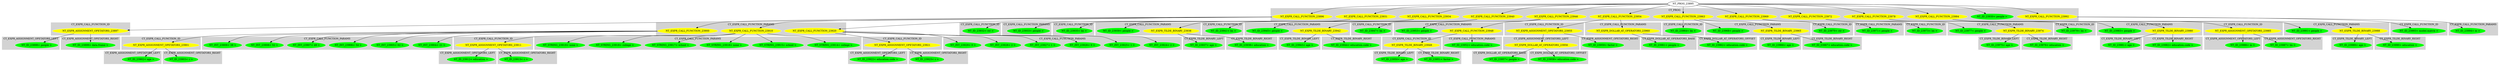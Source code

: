 digraph {

subgraph cluster0 {
 node [style=filled,color=white];
 style=filled;
 color=lightgrey;
 label = "CT_PROG";

"NT_EXPR_CALL_FUNCTION_23896"
 [fillcolor = yellow]
"NT_ID_23930< people >"
 [fillcolor = green]
"NT_EXPR_CALL_FUNCTION_23931"
 [fillcolor = yellow]
"NT_EXPR_CALL_FUNCTION_23934"
 [fillcolor = yellow]
"NT_EXPR_CALL_FUNCTION_23940"
 [fillcolor = yellow]
"NT_EXPR_CALL_FUNCTION_23946"
 [fillcolor = yellow]
"NT_EXPR_CALL_FUNCTION_23954"
 [fillcolor = yellow]
"NT_EXPR_CALL_FUNCTION_23963"
 [fillcolor = yellow]
"NT_EXPR_CALL_FUNCTION_23969"
 [fillcolor = yellow]
"NT_EXPR_CALL_FUNCTION_23972"
 [fillcolor = yellow]
"NT_EXPR_CALL_FUNCTION_23978"
 [fillcolor = yellow]
"NT_EXPR_CALL_FUNCTION_23984"
 [fillcolor = yellow]
"NT_EXPR_CALL_FUNCTION_23992"
 [fillcolor = yellow]
}
"NT_PROG_23895"->"NT_EXPR_CALL_FUNCTION_23896"
subgraph cluster1 {
 node [style=filled,color=white];
 style=filled;
 color=lightgrey;
 label = "CT_EXPR_CALL_FUNCTION_ID";

"NT_EXPR_ASSIGNMENT_OPETATORS_23897"
 [fillcolor = yellow]
}
subgraph cluster2 {
 node [style=filled,color=white];
 style=filled;
 color=lightgrey;
 label = "CT_EXPR_CALL_FUNCTION_PARAMS";

"NT_EXPR_CALL_FUNCTION_23900"
 [fillcolor = yellow]
"NT_EXPR_CALL_FUNCTION_23910"
 [fillcolor = yellow]
"NT_EXPR_CALL_FUNCTION_23920"
 [fillcolor = yellow]
}
"NT_EXPR_CALL_FUNCTION_23896"->"NT_EXPR_ASSIGNMENT_OPETATORS_23897"
subgraph cluster3 {
 node [style=filled,color=white];
 style=filled;
 color=lightgrey;
 label = "CT_EXPR_ASSIGNMENT_OPETATORS_LEFT";

"NT_ID_23898< people >"
 [fillcolor = green]
}
subgraph cluster4 {
 node [style=filled,color=white];
 style=filled;
 color=lightgrey;
 label = "CT_EXPR_ASSIGNMENT_OPETATORS_RIGHT";

"NT_ID_23899< data.frame >"
 [fillcolor = green]
}
"NT_EXPR_ASSIGNMENT_OPETATORS_23897"->"NT_ID_23898< people >"
"NT_EXPR_ASSIGNMENT_OPETATORS_23897"->"NT_ID_23899< data.frame >"
"NT_EXPR_CALL_FUNCTION_23896"->"NT_EXPR_CALL_FUNCTION_23900"
subgraph cluster5 {
 node [style=filled,color=white];
 style=filled;
 color=lightgrey;
 label = "CT_EXPR_CALL_FUNCTION_ID";

"NT_EXPR_ASSIGNMENT_OPETATORS_23901"
 [fillcolor = yellow]
}
subgraph cluster6 {
 node [style=filled,color=white];
 style=filled;
 color=lightgrey;
 label = "CT_EXPR_CALL_FUNCTION_PARAMS";

"NT_INT_23904< 21 >"
 [fillcolor = green]
"NT_INT_23905< 62 >"
 [fillcolor = green]
"NT_INT_23906< 54 >"
 [fillcolor = green]
"NT_INT_23907< 49 >"
 [fillcolor = green]
"NT_INT_23908< 52 >"
 [fillcolor = green]
"NT_INT_23909< 38 >"
 [fillcolor = green]
}
"NT_EXPR_CALL_FUNCTION_23900"->"NT_EXPR_ASSIGNMENT_OPETATORS_23901"
subgraph cluster7 {
 node [style=filled,color=white];
 style=filled;
 color=lightgrey;
 label = "CT_EXPR_ASSIGNMENT_OPETATORS_LEFT";

"NT_ID_23902< age >"
 [fillcolor = green]
}
subgraph cluster8 {
 node [style=filled,color=white];
 style=filled;
 color=lightgrey;
 label = "CT_EXPR_ASSIGNMENT_OPETATORS_RIGHT";

"NT_ID_23903< c >"
 [fillcolor = green]
}
"NT_EXPR_ASSIGNMENT_OPETATORS_23901"->"NT_ID_23902< age >"
"NT_EXPR_ASSIGNMENT_OPETATORS_23901"->"NT_ID_23903< c >"
"NT_EXPR_CALL_FUNCTION_23900"->"NT_INT_23904< 21 >"
"NT_EXPR_CALL_FUNCTION_23900"->"NT_INT_23905< 62 >"
"NT_EXPR_CALL_FUNCTION_23900"->"NT_INT_23906< 54 >"
"NT_EXPR_CALL_FUNCTION_23900"->"NT_INT_23907< 49 >"
"NT_EXPR_CALL_FUNCTION_23900"->"NT_INT_23908< 52 >"
"NT_EXPR_CALL_FUNCTION_23900"->"NT_INT_23909< 38 >"
"NT_EXPR_CALL_FUNCTION_23896"->"NT_EXPR_CALL_FUNCTION_23910"
subgraph cluster9 {
 node [style=filled,color=white];
 style=filled;
 color=lightgrey;
 label = "CT_EXPR_CALL_FUNCTION_ID";

"NT_EXPR_ASSIGNMENT_OPETATORS_23911"
 [fillcolor = yellow]
}
subgraph cluster10 {
 node [style=filled,color=white];
 style=filled;
 color=lightgrey;
 label = "CT_EXPR_CALL_FUNCTION_PARAMS";

"NT_STRING_23914< college >"
 [fillcolor = green]
"NT_STRING_23915< school >"
 [fillcolor = green]
"NT_STRING_23916< none >"
 [fillcolor = green]
"NT_STRING_23917< school >"
 [fillcolor = green]
"NT_STRING_23918< college >"
 [fillcolor = green]
"NT_STRING_23919< none >"
 [fillcolor = green]
}
"NT_EXPR_CALL_FUNCTION_23910"->"NT_EXPR_ASSIGNMENT_OPETATORS_23911"
subgraph cluster11 {
 node [style=filled,color=white];
 style=filled;
 color=lightgrey;
 label = "CT_EXPR_ASSIGNMENT_OPETATORS_LEFT";

"NT_ID_23912< education >"
 [fillcolor = green]
}
subgraph cluster12 {
 node [style=filled,color=white];
 style=filled;
 color=lightgrey;
 label = "CT_EXPR_ASSIGNMENT_OPETATORS_RIGHT";

"NT_ID_23913< c >"
 [fillcolor = green]
}
"NT_EXPR_ASSIGNMENT_OPETATORS_23911"->"NT_ID_23912< education >"
"NT_EXPR_ASSIGNMENT_OPETATORS_23911"->"NT_ID_23913< c >"
"NT_EXPR_CALL_FUNCTION_23910"->"NT_STRING_23914< college >"
"NT_EXPR_CALL_FUNCTION_23910"->"NT_STRING_23915< school >"
"NT_EXPR_CALL_FUNCTION_23910"->"NT_STRING_23916< none >"
"NT_EXPR_CALL_FUNCTION_23910"->"NT_STRING_23917< school >"
"NT_EXPR_CALL_FUNCTION_23910"->"NT_STRING_23918< college >"
"NT_EXPR_CALL_FUNCTION_23910"->"NT_STRING_23919< none >"
"NT_EXPR_CALL_FUNCTION_23896"->"NT_EXPR_CALL_FUNCTION_23920"
subgraph cluster13 {
 node [style=filled,color=white];
 style=filled;
 color=lightgrey;
 label = "CT_EXPR_CALL_FUNCTION_ID";

"NT_EXPR_ASSIGNMENT_OPETATORS_23921"
 [fillcolor = yellow]
}
subgraph cluster14 {
 node [style=filled,color=white];
 style=filled;
 color=lightgrey;
 label = "CT_EXPR_CALL_FUNCTION_PARAMS";

"NT_INT_23924< 2 >"
 [fillcolor = green]
"NT_INT_23925< 1 >"
 [fillcolor = green]
"NT_INT_23926< 0 >"
 [fillcolor = green]
"NT_INT_23927< 1 >"
 [fillcolor = green]
"NT_INT_23928< 2 >"
 [fillcolor = green]
"NT_INT_23929< 0 >"
 [fillcolor = green]
}
"NT_EXPR_CALL_FUNCTION_23920"->"NT_EXPR_ASSIGNMENT_OPETATORS_23921"
subgraph cluster15 {
 node [style=filled,color=white];
 style=filled;
 color=lightgrey;
 label = "CT_EXPR_ASSIGNMENT_OPETATORS_LEFT";

"NT_ID_23922< education.code >"
 [fillcolor = green]
}
subgraph cluster16 {
 node [style=filled,color=white];
 style=filled;
 color=lightgrey;
 label = "CT_EXPR_ASSIGNMENT_OPETATORS_RIGHT";

"NT_ID_23923< c >"
 [fillcolor = green]
}
"NT_EXPR_ASSIGNMENT_OPETATORS_23921"->"NT_ID_23922< education.code >"
"NT_EXPR_ASSIGNMENT_OPETATORS_23921"->"NT_ID_23923< c >"
"NT_EXPR_CALL_FUNCTION_23920"->"NT_INT_23924< 2 >"
"NT_EXPR_CALL_FUNCTION_23920"->"NT_INT_23925< 1 >"
"NT_EXPR_CALL_FUNCTION_23920"->"NT_INT_23926< 0 >"
"NT_EXPR_CALL_FUNCTION_23920"->"NT_INT_23927< 1 >"
"NT_EXPR_CALL_FUNCTION_23920"->"NT_INT_23928< 2 >"
"NT_EXPR_CALL_FUNCTION_23920"->"NT_INT_23929< 0 >"
"NT_PROG_23895"->"NT_ID_23930< people >"
"NT_PROG_23895"->"NT_EXPR_CALL_FUNCTION_23931"
subgraph cluster17 {
 node [style=filled,color=white];
 style=filled;
 color=lightgrey;
 label = "CT_EXPR_CALL_FUNCTION_ID";

"NT_ID_23932< str >"
 [fillcolor = green]
}
subgraph cluster18 {
 node [style=filled,color=white];
 style=filled;
 color=lightgrey;
 label = "CT_EXPR_CALL_FUNCTION_PARAMS";

"NT_ID_23933< people >"
 [fillcolor = green]
}
"NT_EXPR_CALL_FUNCTION_23931"->"NT_ID_23932< str >"
"NT_EXPR_CALL_FUNCTION_23931"->"NT_ID_23933< people >"
"NT_PROG_23895"->"NT_EXPR_CALL_FUNCTION_23934"
subgraph cluster19 {
 node [style=filled,color=white];
 style=filled;
 color=lightgrey;
 label = "CT_EXPR_CALL_FUNCTION_ID";

"NT_ID_23935< lm >"
 [fillcolor = green]
}
subgraph cluster20 {
 node [style=filled,color=white];
 style=filled;
 color=lightgrey;
 label = "CT_EXPR_CALL_FUNCTION_PARAMS";

"NT_EXPR_TILDE_BINARY_23936"
 [fillcolor = yellow]
"NT_ID_23939< people >"
 [fillcolor = green]
}
"NT_EXPR_CALL_FUNCTION_23934"->"NT_ID_23935< lm >"
"NT_EXPR_CALL_FUNCTION_23934"->"NT_EXPR_TILDE_BINARY_23936"
subgraph cluster21 {
 node [style=filled,color=white];
 style=filled;
 color=lightgrey;
 label = "CT_EXPR_TILDE_BINARY_LEFT";

"NT_ID_23937< age >"
 [fillcolor = green]
}
subgraph cluster22 {
 node [style=filled,color=white];
 style=filled;
 color=lightgrey;
 label = "CT_EXPR_TILDE_BINARY_RIGHT";

"NT_ID_23938< education >"
 [fillcolor = green]
}
"NT_EXPR_TILDE_BINARY_23936"->"NT_ID_23937< age >"
"NT_EXPR_TILDE_BINARY_23936"->"NT_ID_23938< education >"
"NT_EXPR_CALL_FUNCTION_23934"->"NT_ID_23939< people >"
"NT_PROG_23895"->"NT_EXPR_CALL_FUNCTION_23940"
subgraph cluster23 {
 node [style=filled,color=white];
 style=filled;
 color=lightgrey;
 label = "CT_EXPR_CALL_FUNCTION_ID";

"NT_ID_23941< lm >"
 [fillcolor = green]
}
subgraph cluster24 {
 node [style=filled,color=white];
 style=filled;
 color=lightgrey;
 label = "CT_EXPR_CALL_FUNCTION_PARAMS";

"NT_EXPR_TILDE_BINARY_23942"
 [fillcolor = yellow]
"NT_ID_23945< people >"
 [fillcolor = green]
}
"NT_EXPR_CALL_FUNCTION_23940"->"NT_ID_23941< lm >"
"NT_EXPR_CALL_FUNCTION_23940"->"NT_EXPR_TILDE_BINARY_23942"
subgraph cluster25 {
 node [style=filled,color=white];
 style=filled;
 color=lightgrey;
 label = "CT_EXPR_TILDE_BINARY_LEFT";

"NT_ID_23943< age >"
 [fillcolor = green]
}
subgraph cluster26 {
 node [style=filled,color=white];
 style=filled;
 color=lightgrey;
 label = "CT_EXPR_TILDE_BINARY_RIGHT";

"NT_ID_23944< education.code >"
 [fillcolor = green]
}
"NT_EXPR_TILDE_BINARY_23942"->"NT_ID_23943< age >"
"NT_EXPR_TILDE_BINARY_23942"->"NT_ID_23944< education.code >"
"NT_EXPR_CALL_FUNCTION_23940"->"NT_ID_23945< people >"
"NT_PROG_23895"->"NT_EXPR_CALL_FUNCTION_23946"
subgraph cluster27 {
 node [style=filled,color=white];
 style=filled;
 color=lightgrey;
 label = "CT_EXPR_CALL_FUNCTION_ID";

"NT_ID_23947< lm >"
 [fillcolor = green]
}
subgraph cluster28 {
 node [style=filled,color=white];
 style=filled;
 color=lightgrey;
 label = "CT_EXPR_CALL_FUNCTION_PARAMS";

"NT_EXPR_CALL_FUNCTION_23948"
 [fillcolor = yellow]
"NT_ID_23953< people >"
 [fillcolor = green]
}
"NT_EXPR_CALL_FUNCTION_23946"->"NT_ID_23947< lm >"
"NT_EXPR_CALL_FUNCTION_23946"->"NT_EXPR_CALL_FUNCTION_23948"
subgraph cluster29 {
 node [style=filled,color=white];
 style=filled;
 color=lightgrey;
 label = "CT_EXPR_CALL_FUNCTION_ID";

"NT_EXPR_TILDE_BINARY_23949"
 [fillcolor = yellow]
}
subgraph cluster30 {
 node [style=filled,color=white];
 style=filled;
 color=lightgrey;
 label = "CT_EXPR_CALL_FUNCTION_PARAMS";

"NT_ID_23952< education.code >"
 [fillcolor = green]
}
"NT_EXPR_CALL_FUNCTION_23948"->"NT_EXPR_TILDE_BINARY_23949"
subgraph cluster31 {
 node [style=filled,color=white];
 style=filled;
 color=lightgrey;
 label = "CT_EXPR_TILDE_BINARY_LEFT";

"NT_ID_23950< age >"
 [fillcolor = green]
}
subgraph cluster32 {
 node [style=filled,color=white];
 style=filled;
 color=lightgrey;
 label = "CT_EXPR_TILDE_BINARY_RIGHT";

"NT_ID_23951< factor >"
 [fillcolor = green]
}
"NT_EXPR_TILDE_BINARY_23949"->"NT_ID_23950< age >"
"NT_EXPR_TILDE_BINARY_23949"->"NT_ID_23951< factor >"
"NT_EXPR_CALL_FUNCTION_23948"->"NT_ID_23952< education.code >"
"NT_EXPR_CALL_FUNCTION_23946"->"NT_ID_23953< people >"
"NT_PROG_23895"->"NT_EXPR_CALL_FUNCTION_23954"
subgraph cluster33 {
 node [style=filled,color=white];
 style=filled;
 color=lightgrey;
 label = "CT_EXPR_CALL_FUNCTION_ID";

"NT_EXPR_ASSIGNMENT_OPETATORS_23955"
 [fillcolor = yellow]
}
subgraph cluster34 {
 node [style=filled,color=white];
 style=filled;
 color=lightgrey;
 label = "CT_EXPR_CALL_FUNCTION_PARAMS";

"NT_EXPR_DOLLAR_AT_OPERATORS_23960"
 [fillcolor = yellow]
}
"NT_EXPR_CALL_FUNCTION_23954"->"NT_EXPR_ASSIGNMENT_OPETATORS_23955"
subgraph cluster35 {
 node [style=filled,color=white];
 style=filled;
 color=lightgrey;
 label = "CT_EXPR_ASSIGNMENT_OPETATORS_LEFT";

"NT_EXPR_DOLLAR_AT_OPERATORS_23956"
 [fillcolor = yellow]
}
subgraph cluster36 {
 node [style=filled,color=white];
 style=filled;
 color=lightgrey;
 label = "CT_EXPR_ASSIGNMENT_OPETATORS_RIGHT";

"NT_ID_23959< factor >"
 [fillcolor = green]
}
"NT_EXPR_ASSIGNMENT_OPETATORS_23955"->"NT_EXPR_DOLLAR_AT_OPERATORS_23956"
subgraph cluster37 {
 node [style=filled,color=white];
 style=filled;
 color=lightgrey;
 label = "CT_EXPR_DOLLAR_AT_OPERATORS_BASE";

"NT_ID_23957< people >"
 [fillcolor = green]
}
subgraph cluster38 {
 node [style=filled,color=white];
 style=filled;
 color=lightgrey;
 label = "CT_EXPR_DOLLAR_AT_OPERATORS_OFFSET";

"NT_ID_23958< education.code >"
 [fillcolor = green]
}
"NT_EXPR_DOLLAR_AT_OPERATORS_23956"->"NT_ID_23957< people >"
"NT_EXPR_DOLLAR_AT_OPERATORS_23956"->"NT_ID_23958< education.code >"
"NT_EXPR_ASSIGNMENT_OPETATORS_23955"->"NT_ID_23959< factor >"
"NT_EXPR_CALL_FUNCTION_23954"->"NT_EXPR_DOLLAR_AT_OPERATORS_23960"
subgraph cluster39 {
 node [style=filled,color=white];
 style=filled;
 color=lightgrey;
 label = "CT_EXPR_DOLLAR_AT_OPERATORS_BASE";

"NT_ID_23961< people >"
 [fillcolor = green]
}
subgraph cluster40 {
 node [style=filled,color=white];
 style=filled;
 color=lightgrey;
 label = "CT_EXPR_DOLLAR_AT_OPERATORS_OFFSET";

"NT_ID_23962< education.code >"
 [fillcolor = green]
}
"NT_EXPR_DOLLAR_AT_OPERATORS_23960"->"NT_ID_23961< people >"
"NT_EXPR_DOLLAR_AT_OPERATORS_23960"->"NT_ID_23962< education.code >"
"NT_PROG_23895"->"NT_EXPR_CALL_FUNCTION_23963"
subgraph cluster41 {
 node [style=filled,color=white];
 style=filled;
 color=lightgrey;
 label = "CT_EXPR_CALL_FUNCTION_ID";

"NT_ID_23964< lm >"
 [fillcolor = green]
}
subgraph cluster42 {
 node [style=filled,color=white];
 style=filled;
 color=lightgrey;
 label = "CT_EXPR_CALL_FUNCTION_PARAMS";

"NT_EXPR_TILDE_BINARY_23965"
 [fillcolor = yellow]
"NT_ID_23968< people >"
 [fillcolor = green]
}
"NT_EXPR_CALL_FUNCTION_23963"->"NT_ID_23964< lm >"
"NT_EXPR_CALL_FUNCTION_23963"->"NT_EXPR_TILDE_BINARY_23965"
subgraph cluster43 {
 node [style=filled,color=white];
 style=filled;
 color=lightgrey;
 label = "CT_EXPR_TILDE_BINARY_LEFT";

"NT_ID_23966< age >"
 [fillcolor = green]
}
subgraph cluster44 {
 node [style=filled,color=white];
 style=filled;
 color=lightgrey;
 label = "CT_EXPR_TILDE_BINARY_RIGHT";

"NT_ID_23967< education.code >"
 [fillcolor = green]
}
"NT_EXPR_TILDE_BINARY_23965"->"NT_ID_23966< age >"
"NT_EXPR_TILDE_BINARY_23965"->"NT_ID_23967< education.code >"
"NT_EXPR_CALL_FUNCTION_23963"->"NT_ID_23968< people >"
"NT_PROG_23895"->"NT_EXPR_CALL_FUNCTION_23969"
subgraph cluster45 {
 node [style=filled,color=white];
 style=filled;
 color=lightgrey;
 label = "CT_EXPR_CALL_FUNCTION_ID";

"NT_ID_23970< str >"
 [fillcolor = green]
}
subgraph cluster46 {
 node [style=filled,color=white];
 style=filled;
 color=lightgrey;
 label = "CT_EXPR_CALL_FUNCTION_PARAMS";

"NT_ID_23971< people >"
 [fillcolor = green]
}
"NT_EXPR_CALL_FUNCTION_23969"->"NT_ID_23970< str >"
"NT_EXPR_CALL_FUNCTION_23969"->"NT_ID_23971< people >"
"NT_PROG_23895"->"NT_EXPR_CALL_FUNCTION_23972"
subgraph cluster47 {
 node [style=filled,color=white];
 style=filled;
 color=lightgrey;
 label = "CT_EXPR_CALL_FUNCTION_ID";

"NT_ID_23973< lm >"
 [fillcolor = green]
}
subgraph cluster48 {
 node [style=filled,color=white];
 style=filled;
 color=lightgrey;
 label = "CT_EXPR_CALL_FUNCTION_PARAMS";

"NT_EXPR_TILDE_BINARY_23974"
 [fillcolor = yellow]
"NT_ID_23977< people >"
 [fillcolor = green]
}
"NT_EXPR_CALL_FUNCTION_23972"->"NT_ID_23973< lm >"
"NT_EXPR_CALL_FUNCTION_23972"->"NT_EXPR_TILDE_BINARY_23974"
subgraph cluster49 {
 node [style=filled,color=white];
 style=filled;
 color=lightgrey;
 label = "CT_EXPR_TILDE_BINARY_LEFT";

"NT_ID_23975< age >"
 [fillcolor = green]
}
subgraph cluster50 {
 node [style=filled,color=white];
 style=filled;
 color=lightgrey;
 label = "CT_EXPR_TILDE_BINARY_RIGHT";

"NT_ID_23976< education >"
 [fillcolor = green]
}
"NT_EXPR_TILDE_BINARY_23974"->"NT_ID_23975< age >"
"NT_EXPR_TILDE_BINARY_23974"->"NT_ID_23976< education >"
"NT_EXPR_CALL_FUNCTION_23972"->"NT_ID_23977< people >"
"NT_PROG_23895"->"NT_EXPR_CALL_FUNCTION_23978"
subgraph cluster51 {
 node [style=filled,color=white];
 style=filled;
 color=lightgrey;
 label = "CT_EXPR_CALL_FUNCTION_ID";

"NT_ID_23979< lm >"
 [fillcolor = green]
}
subgraph cluster52 {
 node [style=filled,color=white];
 style=filled;
 color=lightgrey;
 label = "CT_EXPR_CALL_FUNCTION_PARAMS";

"NT_EXPR_TILDE_BINARY_23980"
 [fillcolor = yellow]
"NT_ID_23983< people >"
 [fillcolor = green]
}
"NT_EXPR_CALL_FUNCTION_23978"->"NT_ID_23979< lm >"
"NT_EXPR_CALL_FUNCTION_23978"->"NT_EXPR_TILDE_BINARY_23980"
subgraph cluster53 {
 node [style=filled,color=white];
 style=filled;
 color=lightgrey;
 label = "CT_EXPR_TILDE_BINARY_LEFT";

"NT_ID_23981< age >"
 [fillcolor = green]
}
subgraph cluster54 {
 node [style=filled,color=white];
 style=filled;
 color=lightgrey;
 label = "CT_EXPR_TILDE_BINARY_RIGHT";

"NT_ID_23982< education.code >"
 [fillcolor = green]
}
"NT_EXPR_TILDE_BINARY_23980"->"NT_ID_23981< age >"
"NT_EXPR_TILDE_BINARY_23980"->"NT_ID_23982< education.code >"
"NT_EXPR_CALL_FUNCTION_23978"->"NT_ID_23983< people >"
"NT_PROG_23895"->"NT_EXPR_CALL_FUNCTION_23984"
subgraph cluster55 {
 node [style=filled,color=white];
 style=filled;
 color=lightgrey;
 label = "CT_EXPR_CALL_FUNCTION_ID";

"NT_EXPR_ASSIGNMENT_OPETATORS_23985"
 [fillcolor = yellow]
}
subgraph cluster56 {
 node [style=filled,color=white];
 style=filled;
 color=lightgrey;
 label = "CT_EXPR_CALL_FUNCTION_PARAMS";

"NT_EXPR_TILDE_BINARY_23988"
 [fillcolor = yellow]
"NT_ID_23991< people >"
 [fillcolor = green]
}
"NT_EXPR_CALL_FUNCTION_23984"->"NT_EXPR_ASSIGNMENT_OPETATORS_23985"
subgraph cluster57 {
 node [style=filled,color=white];
 style=filled;
 color=lightgrey;
 label = "CT_EXPR_ASSIGNMENT_OPETATORS_LEFT";

"NT_ID_23986< m >"
 [fillcolor = green]
}
subgraph cluster58 {
 node [style=filled,color=white];
 style=filled;
 color=lightgrey;
 label = "CT_EXPR_ASSIGNMENT_OPETATORS_RIGHT";

"NT_ID_23987< lm >"
 [fillcolor = green]
}
"NT_EXPR_ASSIGNMENT_OPETATORS_23985"->"NT_ID_23986< m >"
"NT_EXPR_ASSIGNMENT_OPETATORS_23985"->"NT_ID_23987< lm >"
"NT_EXPR_CALL_FUNCTION_23984"->"NT_EXPR_TILDE_BINARY_23988"
subgraph cluster59 {
 node [style=filled,color=white];
 style=filled;
 color=lightgrey;
 label = "CT_EXPR_TILDE_BINARY_LEFT";

"NT_ID_23989< age >"
 [fillcolor = green]
}
subgraph cluster60 {
 node [style=filled,color=white];
 style=filled;
 color=lightgrey;
 label = "CT_EXPR_TILDE_BINARY_RIGHT";

"NT_ID_23990< education >"
 [fillcolor = green]
}
"NT_EXPR_TILDE_BINARY_23988"->"NT_ID_23989< age >"
"NT_EXPR_TILDE_BINARY_23988"->"NT_ID_23990< education >"
"NT_EXPR_CALL_FUNCTION_23984"->"NT_ID_23991< people >"
"NT_PROG_23895"->"NT_EXPR_CALL_FUNCTION_23992"
subgraph cluster61 {
 node [style=filled,color=white];
 style=filled;
 color=lightgrey;
 label = "CT_EXPR_CALL_FUNCTION_ID";

"NT_ID_23993< model.matrix >"
 [fillcolor = green]
}
subgraph cluster62 {
 node [style=filled,color=white];
 style=filled;
 color=lightgrey;
 label = "CT_EXPR_CALL_FUNCTION_PARAMS";

"NT_ID_23994< m >"
 [fillcolor = green]
}
"NT_EXPR_CALL_FUNCTION_23992"->"NT_ID_23993< model.matrix >"
"NT_EXPR_CALL_FUNCTION_23992"->"NT_ID_23994< m >"
}
